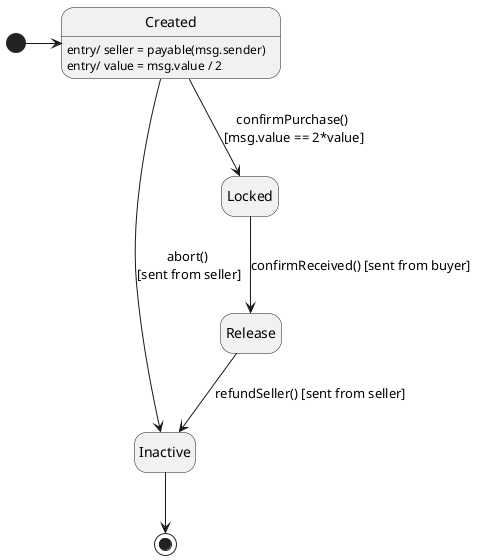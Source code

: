 @startuml Purchase 
skinparam Monochrome true
skinparam Shadowing false
hide empty description

[*] -> Created
Created: entry/ seller = payable(msg.sender)
Created: entry/ value = msg.value / 2
Created --> Inactive: abort() \n[sent from seller]
Created --> Locked: confirmPurchase() \n[msg.value == 2*value]
Locked --> Release: confirmReceived() [sent from buyer]
Release --> Inactive: refundSeller() [sent from seller]
Inactive --> [*]


@enduml